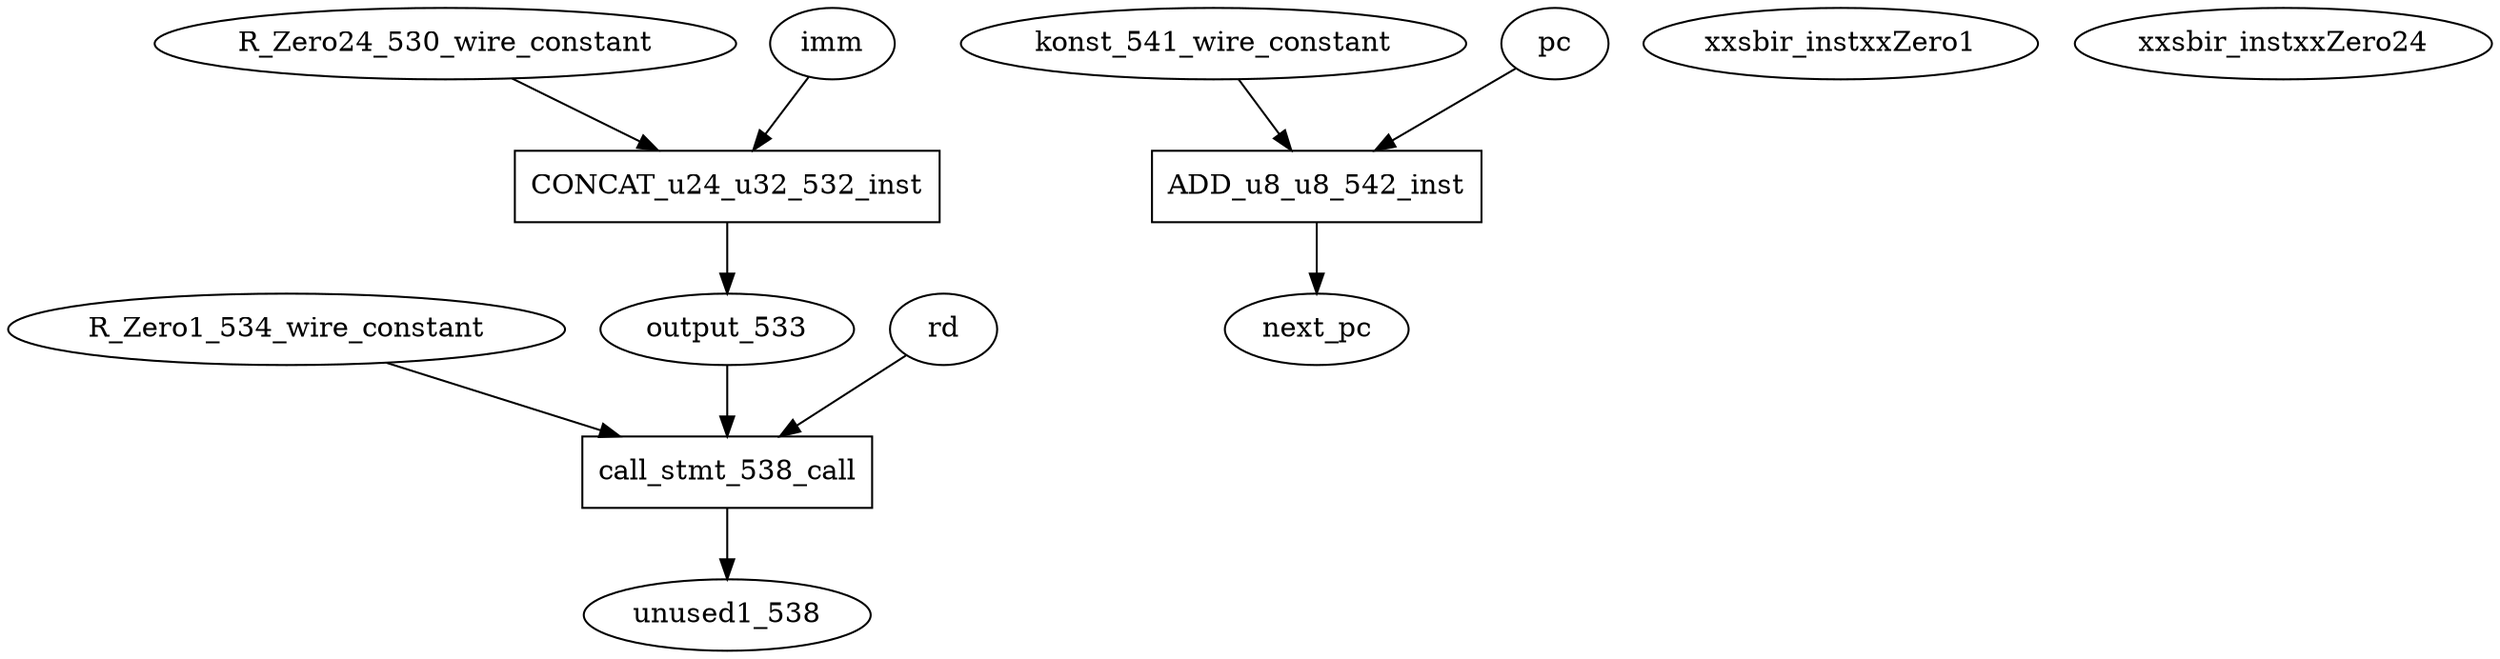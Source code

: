 digraph data_path {
  R_Zero1_534_wire_constant [shape=ellipse];
  R_Zero24_530_wire_constant [shape=ellipse];
  konst_541_wire_constant [shape=ellipse];
  output_533 [shape=ellipse];
  unused1_538 [shape=ellipse];
  xxsbir_instxxZero1 [shape=ellipse];
  xxsbir_instxxZero24 [shape=ellipse];
  ADD_u8_u8_542_inst [shape=rectangle];
pc  -> ADD_u8_u8_542_inst;
konst_541_wire_constant  -> ADD_u8_u8_542_inst;
ADD_u8_u8_542_inst -> next_pc;
  CONCAT_u24_u32_532_inst [shape=rectangle];
R_Zero24_530_wire_constant  -> CONCAT_u24_u32_532_inst;
imm  -> CONCAT_u24_u32_532_inst;
CONCAT_u24_u32_532_inst -> output_533;
  call_stmt_538_call [shape=rectangle];
R_Zero1_534_wire_constant  -> call_stmt_538_call;
rd  -> call_stmt_538_call;
output_533  -> call_stmt_538_call;
call_stmt_538_call -> unused1_538;
}
